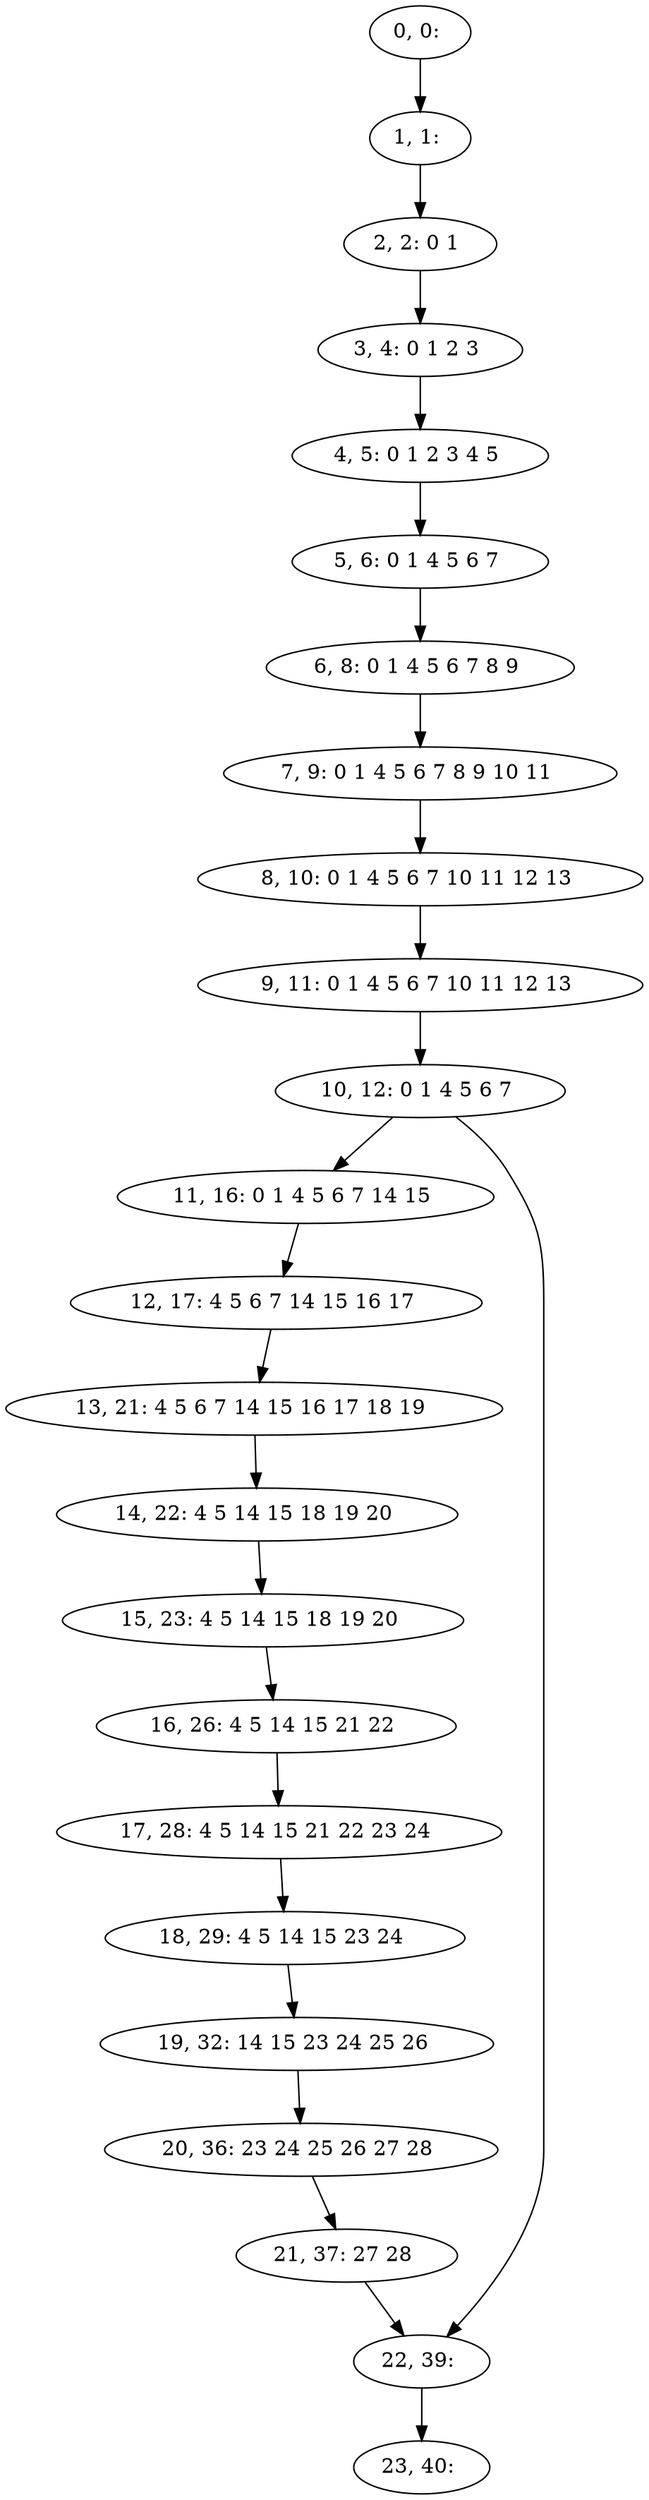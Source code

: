 digraph G {
0[label="0, 0: "];
1[label="1, 1: "];
2[label="2, 2: 0 1 "];
3[label="3, 4: 0 1 2 3 "];
4[label="4, 5: 0 1 2 3 4 5 "];
5[label="5, 6: 0 1 4 5 6 7 "];
6[label="6, 8: 0 1 4 5 6 7 8 9 "];
7[label="7, 9: 0 1 4 5 6 7 8 9 10 11 "];
8[label="8, 10: 0 1 4 5 6 7 10 11 12 13 "];
9[label="9, 11: 0 1 4 5 6 7 10 11 12 13 "];
10[label="10, 12: 0 1 4 5 6 7 "];
11[label="11, 16: 0 1 4 5 6 7 14 15 "];
12[label="12, 17: 4 5 6 7 14 15 16 17 "];
13[label="13, 21: 4 5 6 7 14 15 16 17 18 19 "];
14[label="14, 22: 4 5 14 15 18 19 20 "];
15[label="15, 23: 4 5 14 15 18 19 20 "];
16[label="16, 26: 4 5 14 15 21 22 "];
17[label="17, 28: 4 5 14 15 21 22 23 24 "];
18[label="18, 29: 4 5 14 15 23 24 "];
19[label="19, 32: 14 15 23 24 25 26 "];
20[label="20, 36: 23 24 25 26 27 28 "];
21[label="21, 37: 27 28 "];
22[label="22, 39: "];
23[label="23, 40: "];
0->1 ;
1->2 ;
2->3 ;
3->4 ;
4->5 ;
5->6 ;
6->7 ;
7->8 ;
8->9 ;
9->10 ;
10->11 ;
10->22 ;
11->12 ;
12->13 ;
13->14 ;
14->15 ;
15->16 ;
16->17 ;
17->18 ;
18->19 ;
19->20 ;
20->21 ;
21->22 ;
22->23 ;
}
